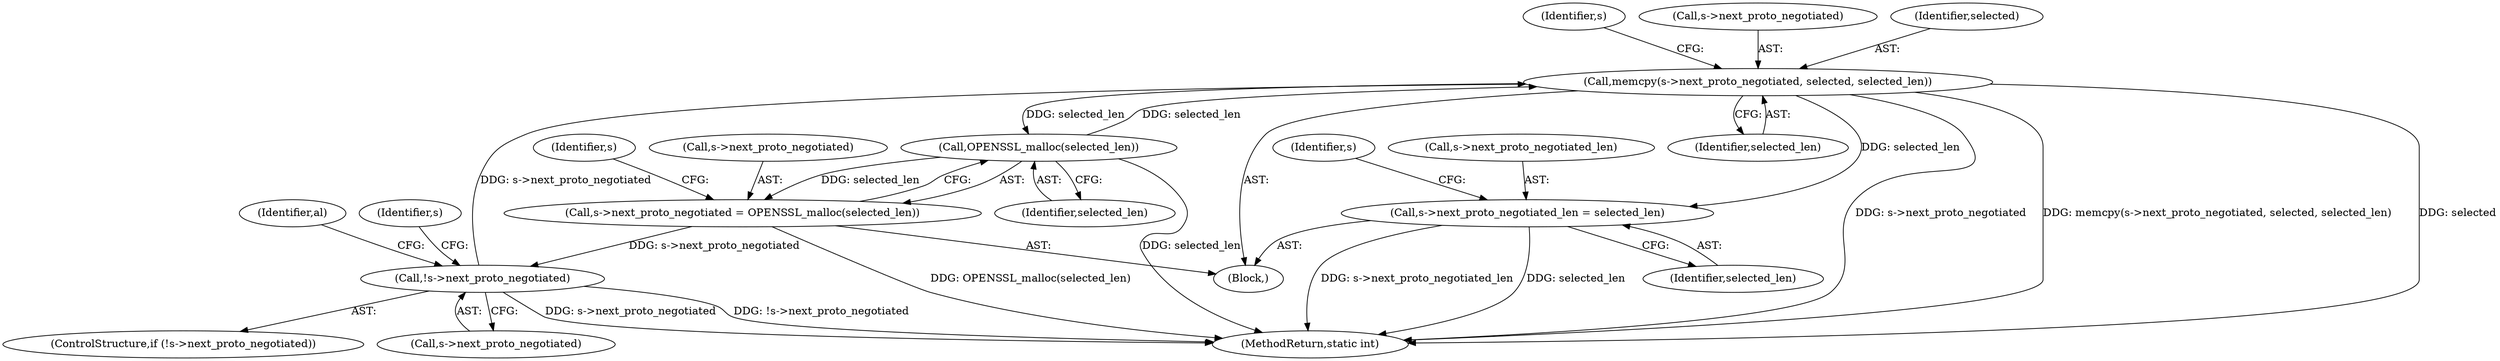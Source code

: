 digraph "0_openssl_fb0bc2b273bcc2d5401dd883fe869af4fc74bb21@pointer" {
"1000637" [label="(Call,s->next_proto_negotiated_len = selected_len)"];
"1000631" [label="(Call,memcpy(s->next_proto_negotiated, selected, selected_len))"];
"1000620" [label="(Call,!s->next_proto_negotiated)"];
"1000613" [label="(Call,s->next_proto_negotiated = OPENSSL_malloc(selected_len))"];
"1000617" [label="(Call,OPENSSL_malloc(selected_len))"];
"1000639" [label="(Identifier,s)"];
"1000622" [label="(Identifier,s)"];
"1000641" [label="(Identifier,selected_len)"];
"1001038" [label="(MethodReturn,static int)"];
"1000617" [label="(Call,OPENSSL_malloc(selected_len))"];
"1000633" [label="(Identifier,s)"];
"1000636" [label="(Identifier,selected_len)"];
"1000645" [label="(Identifier,s)"];
"1000632" [label="(Call,s->next_proto_negotiated)"];
"1000619" [label="(ControlStructure,if (!s->next_proto_negotiated))"];
"1000560" [label="(Block,)"];
"1000618" [label="(Identifier,selected_len)"];
"1000635" [label="(Identifier,selected)"];
"1000620" [label="(Call,!s->next_proto_negotiated)"];
"1000638" [label="(Call,s->next_proto_negotiated_len)"];
"1000621" [label="(Call,s->next_proto_negotiated)"];
"1000631" [label="(Call,memcpy(s->next_proto_negotiated, selected, selected_len))"];
"1000627" [label="(Identifier,al)"];
"1000613" [label="(Call,s->next_proto_negotiated = OPENSSL_malloc(selected_len))"];
"1000637" [label="(Call,s->next_proto_negotiated_len = selected_len)"];
"1000614" [label="(Call,s->next_proto_negotiated)"];
"1000637" -> "1000560"  [label="AST: "];
"1000637" -> "1000641"  [label="CFG: "];
"1000638" -> "1000637"  [label="AST: "];
"1000641" -> "1000637"  [label="AST: "];
"1000645" -> "1000637"  [label="CFG: "];
"1000637" -> "1001038"  [label="DDG: s->next_proto_negotiated_len"];
"1000637" -> "1001038"  [label="DDG: selected_len"];
"1000631" -> "1000637"  [label="DDG: selected_len"];
"1000631" -> "1000560"  [label="AST: "];
"1000631" -> "1000636"  [label="CFG: "];
"1000632" -> "1000631"  [label="AST: "];
"1000635" -> "1000631"  [label="AST: "];
"1000636" -> "1000631"  [label="AST: "];
"1000639" -> "1000631"  [label="CFG: "];
"1000631" -> "1001038"  [label="DDG: s->next_proto_negotiated"];
"1000631" -> "1001038"  [label="DDG: memcpy(s->next_proto_negotiated, selected, selected_len)"];
"1000631" -> "1001038"  [label="DDG: selected"];
"1000631" -> "1000617"  [label="DDG: selected_len"];
"1000620" -> "1000631"  [label="DDG: s->next_proto_negotiated"];
"1000617" -> "1000631"  [label="DDG: selected_len"];
"1000620" -> "1000619"  [label="AST: "];
"1000620" -> "1000621"  [label="CFG: "];
"1000621" -> "1000620"  [label="AST: "];
"1000627" -> "1000620"  [label="CFG: "];
"1000633" -> "1000620"  [label="CFG: "];
"1000620" -> "1001038"  [label="DDG: s->next_proto_negotiated"];
"1000620" -> "1001038"  [label="DDG: !s->next_proto_negotiated"];
"1000613" -> "1000620"  [label="DDG: s->next_proto_negotiated"];
"1000613" -> "1000560"  [label="AST: "];
"1000613" -> "1000617"  [label="CFG: "];
"1000614" -> "1000613"  [label="AST: "];
"1000617" -> "1000613"  [label="AST: "];
"1000622" -> "1000613"  [label="CFG: "];
"1000613" -> "1001038"  [label="DDG: OPENSSL_malloc(selected_len)"];
"1000617" -> "1000613"  [label="DDG: selected_len"];
"1000617" -> "1000618"  [label="CFG: "];
"1000618" -> "1000617"  [label="AST: "];
"1000617" -> "1001038"  [label="DDG: selected_len"];
}
